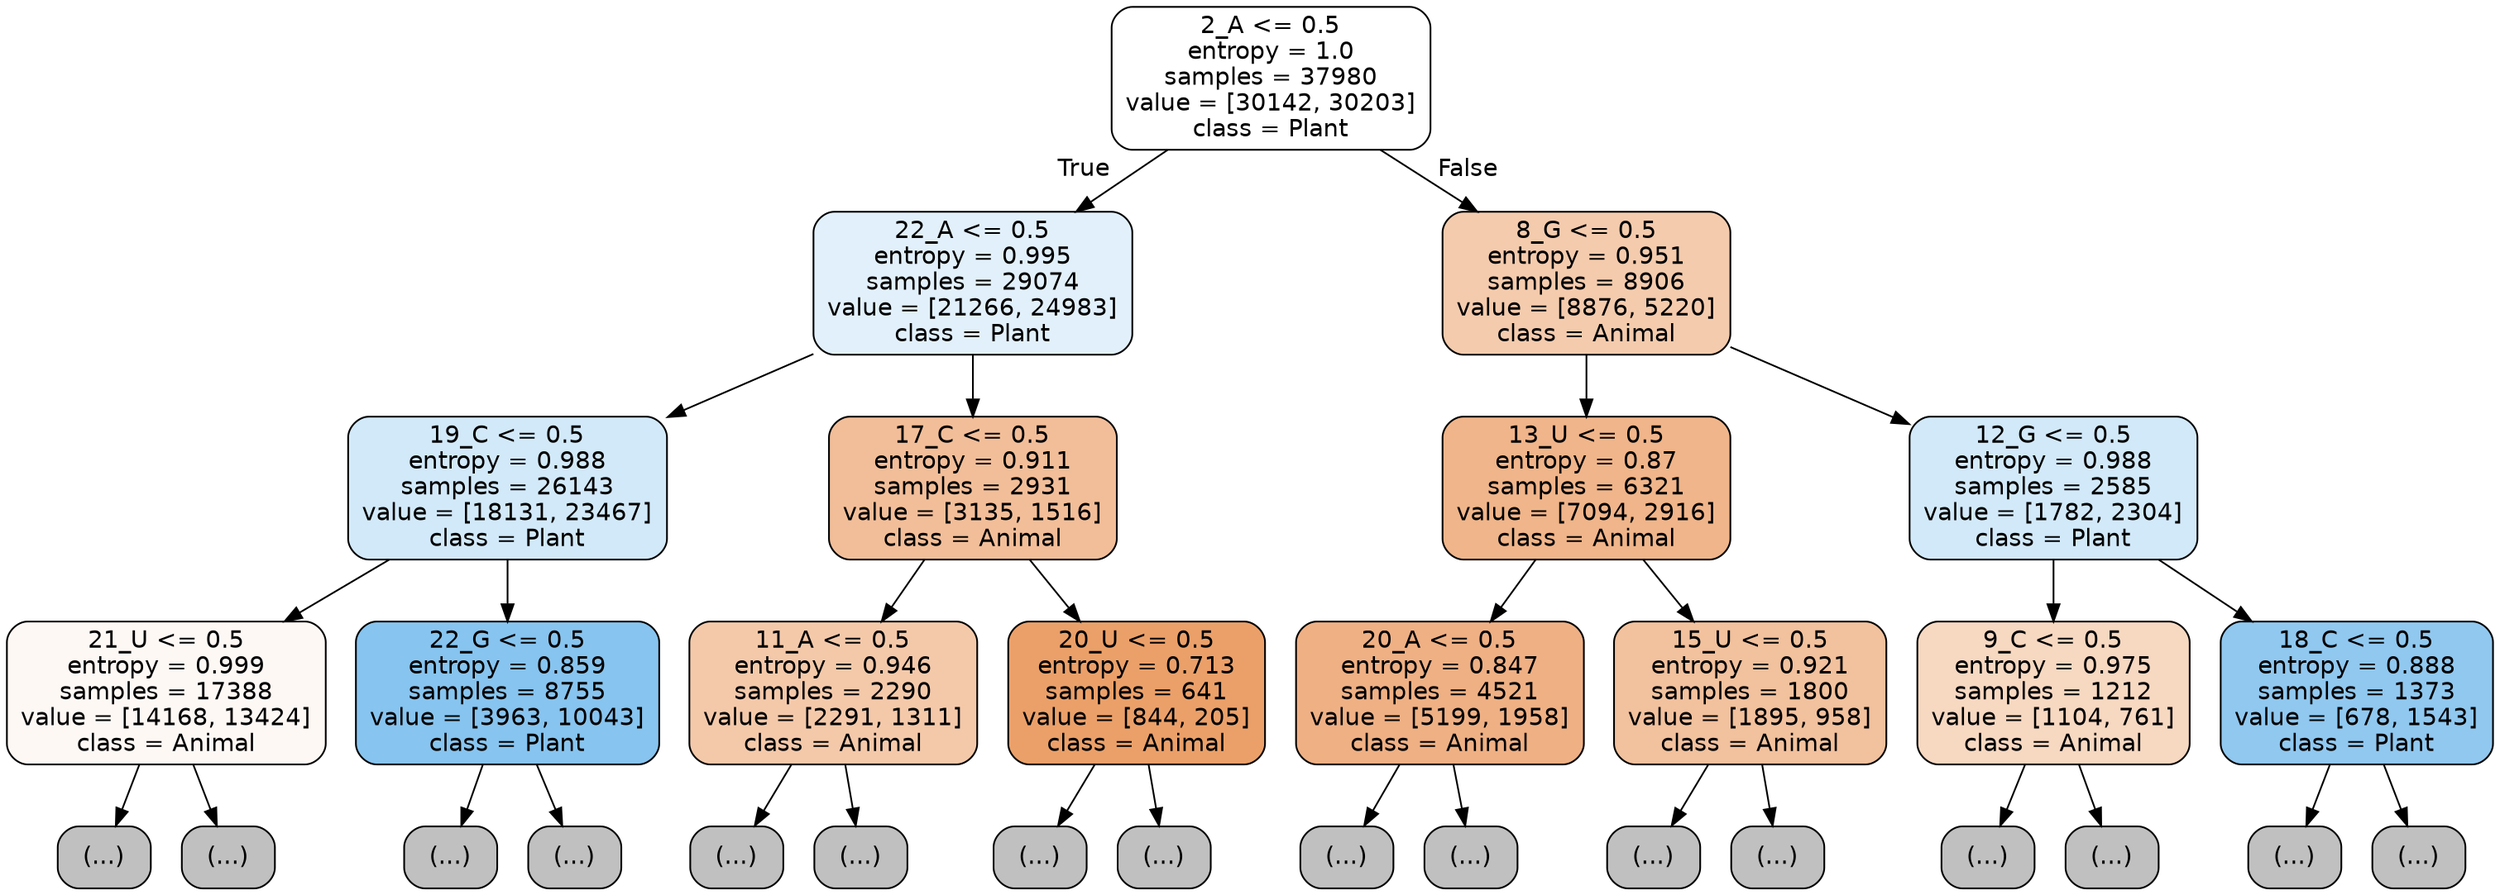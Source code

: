 digraph Tree {
node [shape=box, style="filled, rounded", color="black", fontname="helvetica"] ;
edge [fontname="helvetica"] ;
0 [label="2_A <= 0.5\nentropy = 1.0\nsamples = 37980\nvalue = [30142, 30203]\nclass = Plant", fillcolor="#ffffff"] ;
1 [label="22_A <= 0.5\nentropy = 0.995\nsamples = 29074\nvalue = [21266, 24983]\nclass = Plant", fillcolor="#e2f0fb"] ;
0 -> 1 [labeldistance=2.5, labelangle=45, headlabel="True"] ;
2 [label="19_C <= 0.5\nentropy = 0.988\nsamples = 26143\nvalue = [18131, 23467]\nclass = Plant", fillcolor="#d2e9f9"] ;
1 -> 2 ;
3 [label="21_U <= 0.5\nentropy = 0.999\nsamples = 17388\nvalue = [14168, 13424]\nclass = Animal", fillcolor="#fef8f5"] ;
2 -> 3 ;
4 [label="(...)", fillcolor="#C0C0C0"] ;
3 -> 4 ;
6843 [label="(...)", fillcolor="#C0C0C0"] ;
3 -> 6843 ;
8720 [label="22_G <= 0.5\nentropy = 0.859\nsamples = 8755\nvalue = [3963, 10043]\nclass = Plant", fillcolor="#87c4ef"] ;
2 -> 8720 ;
8721 [label="(...)", fillcolor="#C0C0C0"] ;
8720 -> 8721 ;
11130 [label="(...)", fillcolor="#C0C0C0"] ;
8720 -> 11130 ;
11457 [label="17_C <= 0.5\nentropy = 0.911\nsamples = 2931\nvalue = [3135, 1516]\nclass = Animal", fillcolor="#f2be99"] ;
1 -> 11457 ;
11458 [label="11_A <= 0.5\nentropy = 0.946\nsamples = 2290\nvalue = [2291, 1311]\nclass = Animal", fillcolor="#f4c9aa"] ;
11457 -> 11458 ;
11459 [label="(...)", fillcolor="#C0C0C0"] ;
11458 -> 11459 ;
12290 [label="(...)", fillcolor="#C0C0C0"] ;
11458 -> 12290 ;
12605 [label="20_U <= 0.5\nentropy = 0.713\nsamples = 641\nvalue = [844, 205]\nclass = Animal", fillcolor="#eba069"] ;
11457 -> 12605 ;
12606 [label="(...)", fillcolor="#C0C0C0"] ;
12605 -> 12606 ;
12825 [label="(...)", fillcolor="#C0C0C0"] ;
12605 -> 12825 ;
12926 [label="8_G <= 0.5\nentropy = 0.951\nsamples = 8906\nvalue = [8876, 5220]\nclass = Animal", fillcolor="#f4cbad"] ;
0 -> 12926 [labeldistance=2.5, labelangle=-45, headlabel="False"] ;
12927 [label="13_U <= 0.5\nentropy = 0.87\nsamples = 6321\nvalue = [7094, 2916]\nclass = Animal", fillcolor="#f0b58a"] ;
12926 -> 12927 ;
12928 [label="20_A <= 0.5\nentropy = 0.847\nsamples = 4521\nvalue = [5199, 1958]\nclass = Animal", fillcolor="#efb084"] ;
12927 -> 12928 ;
12929 [label="(...)", fillcolor="#C0C0C0"] ;
12928 -> 12929 ;
14596 [label="(...)", fillcolor="#C0C0C0"] ;
12928 -> 14596 ;
15131 [label="15_U <= 0.5\nentropy = 0.921\nsamples = 1800\nvalue = [1895, 958]\nclass = Animal", fillcolor="#f2c19d"] ;
12927 -> 15131 ;
15132 [label="(...)", fillcolor="#C0C0C0"] ;
15131 -> 15132 ;
15769 [label="(...)", fillcolor="#C0C0C0"] ;
15131 -> 15769 ;
16030 [label="12_G <= 0.5\nentropy = 0.988\nsamples = 2585\nvalue = [1782, 2304]\nclass = Plant", fillcolor="#d2e9f9"] ;
12926 -> 16030 ;
16031 [label="9_C <= 0.5\nentropy = 0.975\nsamples = 1212\nvalue = [1104, 761]\nclass = Animal", fillcolor="#f7d8c1"] ;
16030 -> 16031 ;
16032 [label="(...)", fillcolor="#C0C0C0"] ;
16031 -> 16032 ;
16655 [label="(...)", fillcolor="#C0C0C0"] ;
16031 -> 16655 ;
16804 [label="18_C <= 0.5\nentropy = 0.888\nsamples = 1373\nvalue = [678, 1543]\nclass = Plant", fillcolor="#90c8f0"] ;
16030 -> 16804 ;
16805 [label="(...)", fillcolor="#C0C0C0"] ;
16804 -> 16805 ;
17036 [label="(...)", fillcolor="#C0C0C0"] ;
16804 -> 17036 ;
}